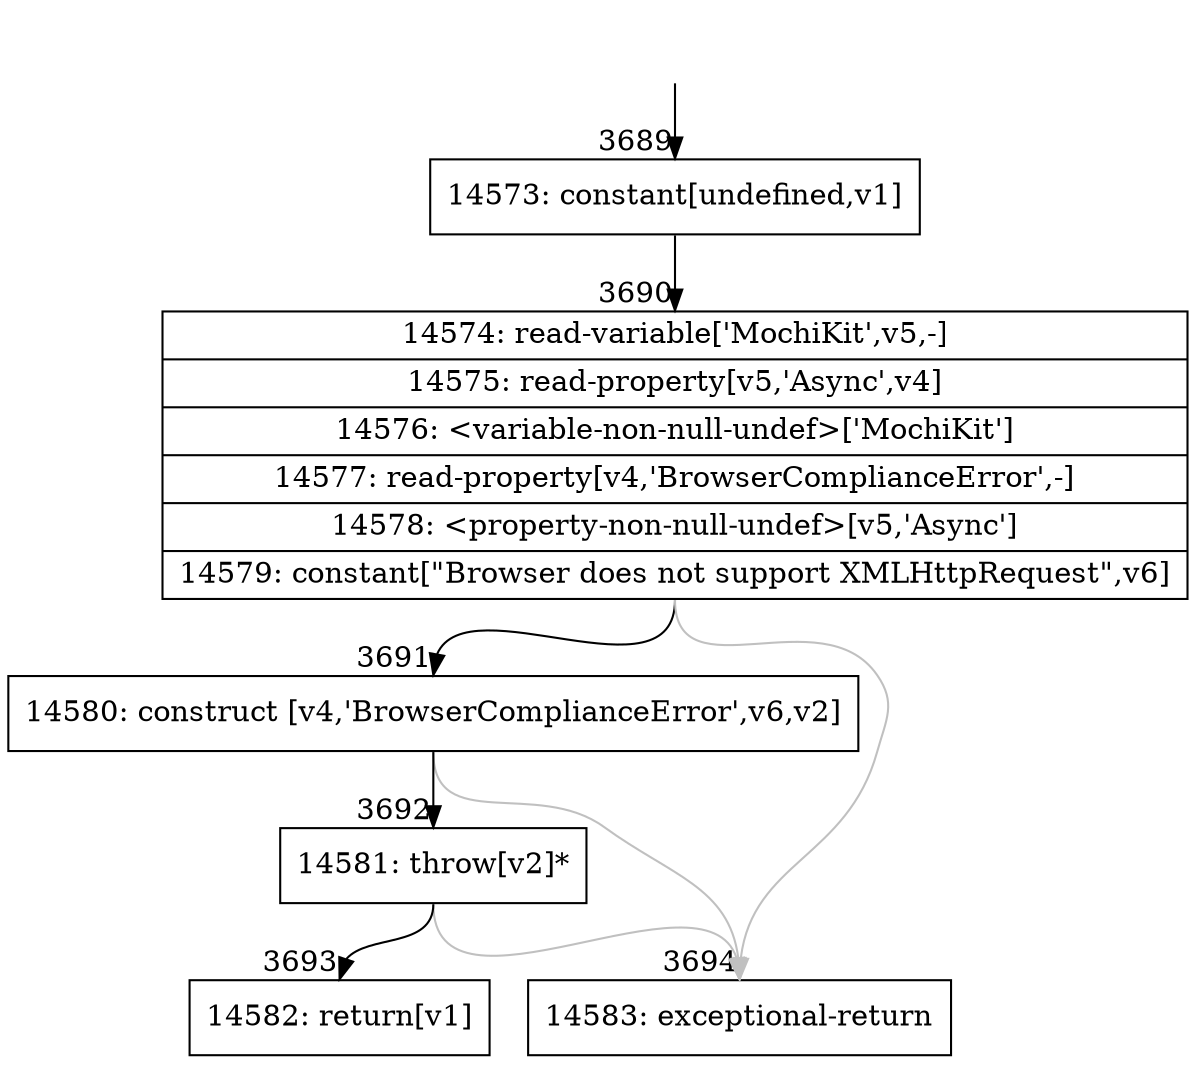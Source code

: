digraph {
rankdir="TD"
BB_entry282[shape=none,label=""];
BB_entry282 -> BB3689 [tailport=s, headport=n, headlabel="    3689"]
BB3689 [shape=record label="{14573: constant[undefined,v1]}" ] 
BB3689 -> BB3690 [tailport=s, headport=n, headlabel="      3690"]
BB3690 [shape=record label="{14574: read-variable['MochiKit',v5,-]|14575: read-property[v5,'Async',v4]|14576: \<variable-non-null-undef\>['MochiKit']|14577: read-property[v4,'BrowserComplianceError',-]|14578: \<property-non-null-undef\>[v5,'Async']|14579: constant[\"Browser does not support XMLHttpRequest\",v6]}" ] 
BB3690 -> BB3691 [tailport=s, headport=n, headlabel="      3691"]
BB3690 -> BB3694 [tailport=s, headport=n, color=gray, headlabel="      3694"]
BB3691 [shape=record label="{14580: construct [v4,'BrowserComplianceError',v6,v2]}" ] 
BB3691 -> BB3692 [tailport=s, headport=n, headlabel="      3692"]
BB3691 -> BB3694 [tailport=s, headport=n, color=gray]
BB3692 [shape=record label="{14581: throw[v2]*}" ] 
BB3692 -> BB3693 [tailport=s, headport=n, headlabel="      3693"]
BB3692 -> BB3694 [tailport=s, headport=n, color=gray]
BB3693 [shape=record label="{14582: return[v1]}" ] 
BB3694 [shape=record label="{14583: exceptional-return}" ] 
//#$~ 2446
}
